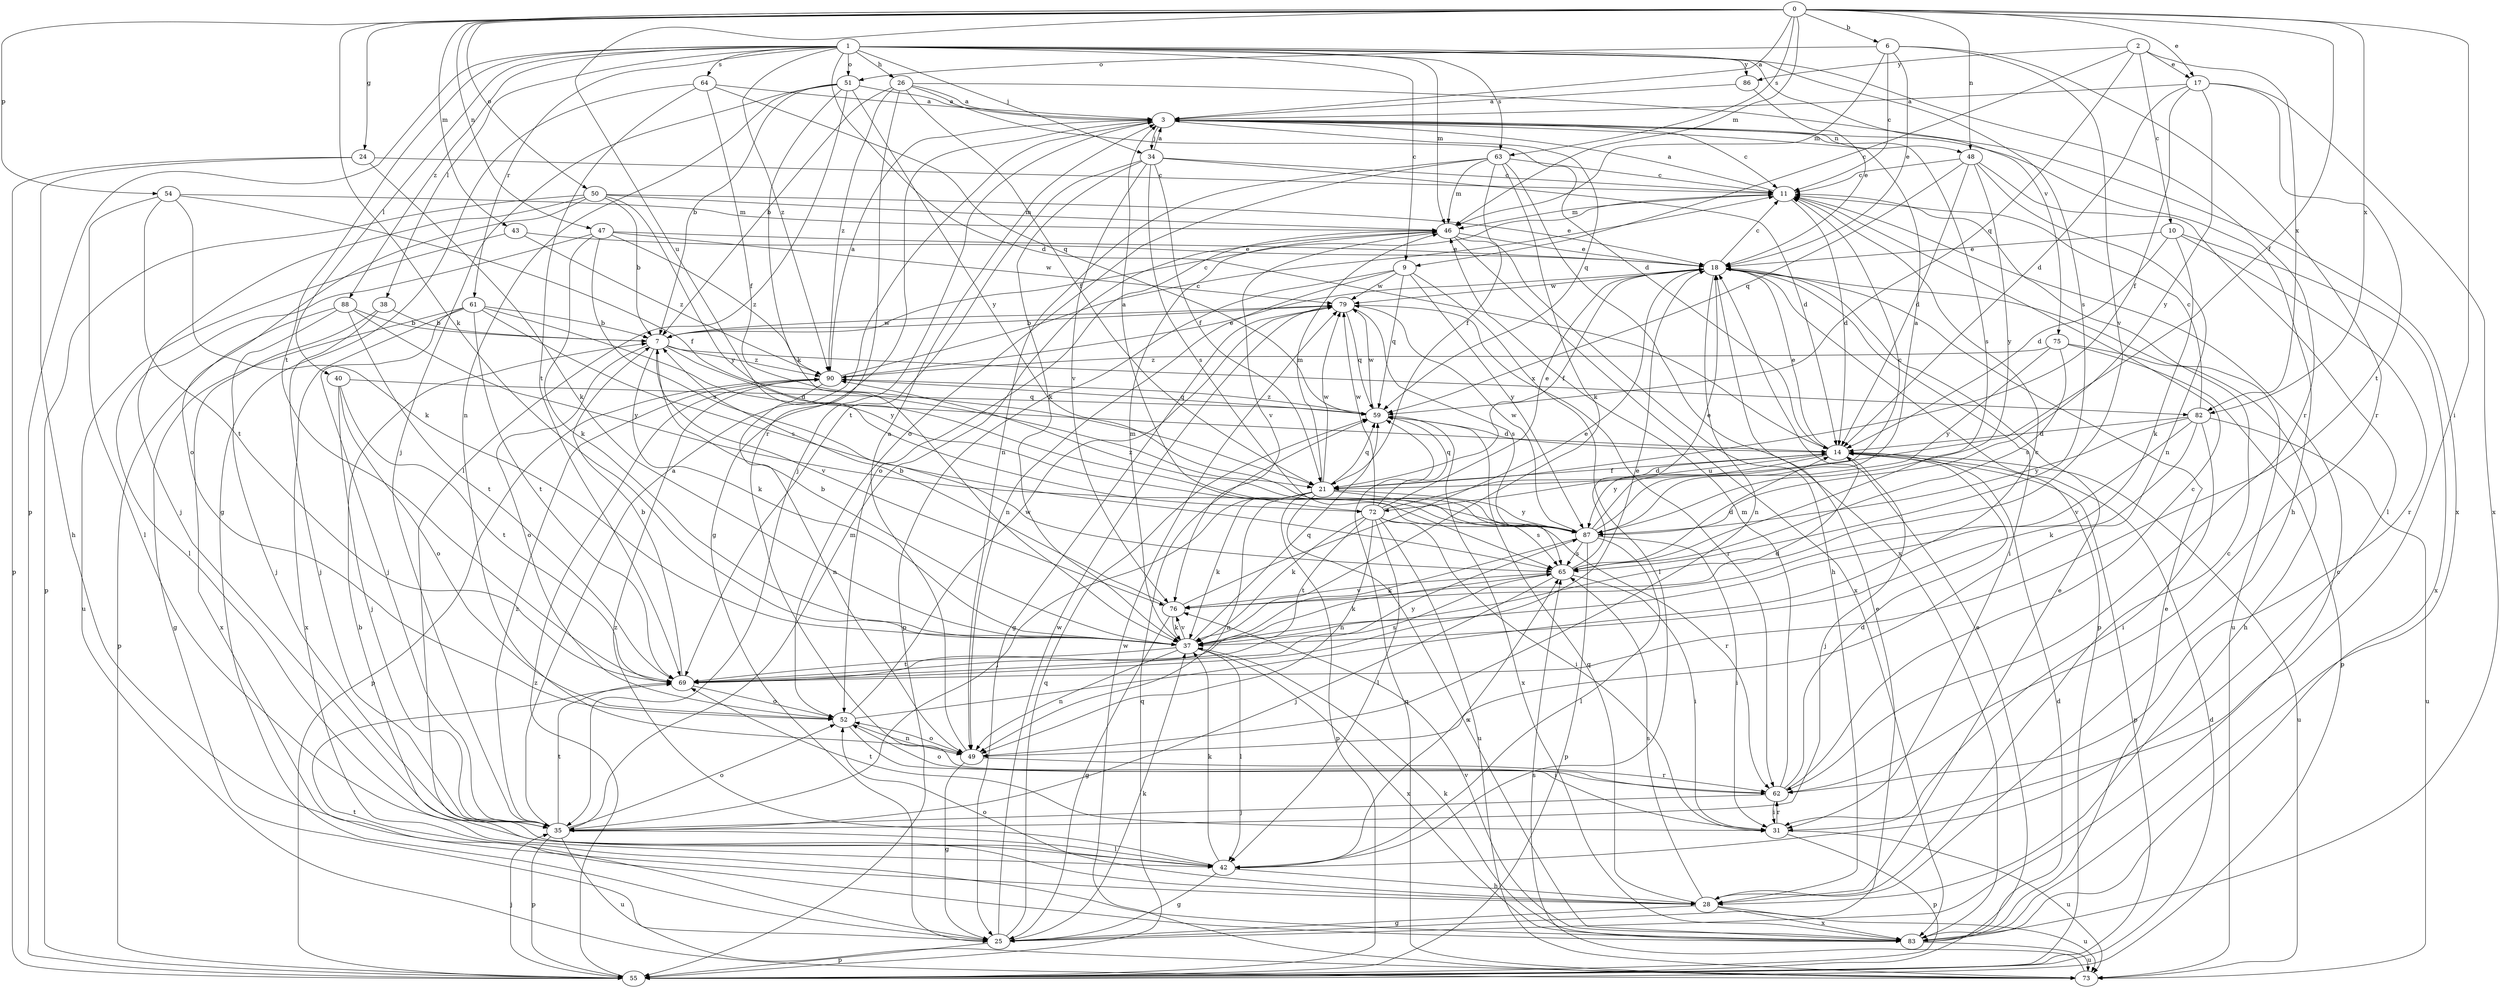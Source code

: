strict digraph  {
0;
1;
2;
3;
6;
7;
9;
10;
11;
14;
17;
18;
21;
24;
25;
26;
28;
31;
34;
35;
37;
38;
40;
42;
43;
46;
47;
48;
49;
50;
51;
52;
54;
55;
59;
61;
62;
63;
64;
65;
69;
72;
73;
75;
76;
79;
82;
83;
86;
87;
88;
90;
0 -> 3  [label=a];
0 -> 6  [label=b];
0 -> 17  [label=e];
0 -> 21  [label=f];
0 -> 24  [label=g];
0 -> 31  [label=i];
0 -> 37  [label=k];
0 -> 43  [label=m];
0 -> 46  [label=m];
0 -> 47  [label=n];
0 -> 48  [label=n];
0 -> 50  [label=o];
0 -> 54  [label=p];
0 -> 63  [label=s];
0 -> 72  [label=u];
0 -> 82  [label=x];
1 -> 9  [label=c];
1 -> 14  [label=d];
1 -> 26  [label=h];
1 -> 34  [label=j];
1 -> 38  [label=l];
1 -> 40  [label=l];
1 -> 46  [label=m];
1 -> 51  [label=o];
1 -> 55  [label=p];
1 -> 61  [label=r];
1 -> 62  [label=r];
1 -> 63  [label=s];
1 -> 64  [label=s];
1 -> 65  [label=s];
1 -> 69  [label=t];
1 -> 75  [label=v];
1 -> 86  [label=y];
1 -> 88  [label=z];
1 -> 90  [label=z];
2 -> 9  [label=c];
2 -> 10  [label=c];
2 -> 17  [label=e];
2 -> 59  [label=q];
2 -> 82  [label=x];
2 -> 86  [label=y];
3 -> 11  [label=c];
3 -> 25  [label=g];
3 -> 28  [label=h];
3 -> 34  [label=j];
3 -> 35  [label=j];
3 -> 48  [label=n];
3 -> 59  [label=q];
3 -> 65  [label=s];
6 -> 11  [label=c];
6 -> 18  [label=e];
6 -> 46  [label=m];
6 -> 51  [label=o];
6 -> 62  [label=r];
6 -> 76  [label=v];
7 -> 11  [label=c];
7 -> 14  [label=d];
7 -> 37  [label=k];
7 -> 52  [label=o];
7 -> 76  [label=v];
7 -> 79  [label=w];
7 -> 82  [label=x];
7 -> 90  [label=z];
9 -> 42  [label=l];
9 -> 49  [label=n];
9 -> 55  [label=p];
9 -> 59  [label=q];
9 -> 79  [label=w];
9 -> 87  [label=y];
10 -> 14  [label=d];
10 -> 18  [label=e];
10 -> 37  [label=k];
10 -> 62  [label=r];
10 -> 83  [label=x];
11 -> 3  [label=a];
11 -> 14  [label=d];
11 -> 46  [label=m];
14 -> 18  [label=e];
14 -> 21  [label=f];
14 -> 35  [label=j];
14 -> 55  [label=p];
14 -> 72  [label=u];
14 -> 73  [label=u];
14 -> 87  [label=y];
17 -> 3  [label=a];
17 -> 14  [label=d];
17 -> 21  [label=f];
17 -> 69  [label=t];
17 -> 83  [label=x];
17 -> 87  [label=y];
18 -> 11  [label=c];
18 -> 21  [label=f];
18 -> 31  [label=i];
18 -> 49  [label=n];
18 -> 55  [label=p];
18 -> 73  [label=u];
18 -> 79  [label=w];
21 -> 35  [label=j];
21 -> 37  [label=k];
21 -> 46  [label=m];
21 -> 49  [label=n];
21 -> 55  [label=p];
21 -> 59  [label=q];
21 -> 65  [label=s];
21 -> 79  [label=w];
21 -> 83  [label=x];
21 -> 87  [label=y];
24 -> 11  [label=c];
24 -> 28  [label=h];
24 -> 37  [label=k];
24 -> 55  [label=p];
25 -> 11  [label=c];
25 -> 18  [label=e];
25 -> 37  [label=k];
25 -> 55  [label=p];
25 -> 59  [label=q];
25 -> 69  [label=t];
25 -> 79  [label=w];
26 -> 3  [label=a];
26 -> 7  [label=b];
26 -> 14  [label=d];
26 -> 21  [label=f];
26 -> 62  [label=r];
26 -> 83  [label=x];
26 -> 90  [label=z];
28 -> 7  [label=b];
28 -> 11  [label=c];
28 -> 18  [label=e];
28 -> 25  [label=g];
28 -> 52  [label=o];
28 -> 59  [label=q];
28 -> 65  [label=s];
28 -> 73  [label=u];
28 -> 83  [label=x];
31 -> 55  [label=p];
31 -> 62  [label=r];
31 -> 69  [label=t];
31 -> 73  [label=u];
34 -> 3  [label=a];
34 -> 11  [label=c];
34 -> 14  [label=d];
34 -> 21  [label=f];
34 -> 37  [label=k];
34 -> 65  [label=s];
34 -> 69  [label=t];
34 -> 76  [label=v];
35 -> 3  [label=a];
35 -> 42  [label=l];
35 -> 46  [label=m];
35 -> 52  [label=o];
35 -> 55  [label=p];
35 -> 69  [label=t];
35 -> 73  [label=u];
35 -> 90  [label=z];
37 -> 7  [label=b];
37 -> 14  [label=d];
37 -> 42  [label=l];
37 -> 46  [label=m];
37 -> 49  [label=n];
37 -> 59  [label=q];
37 -> 69  [label=t];
37 -> 76  [label=v];
37 -> 83  [label=x];
38 -> 7  [label=b];
38 -> 35  [label=j];
38 -> 83  [label=x];
40 -> 35  [label=j];
40 -> 52  [label=o];
40 -> 59  [label=q];
40 -> 69  [label=t];
42 -> 25  [label=g];
42 -> 28  [label=h];
42 -> 37  [label=k];
42 -> 65  [label=s];
42 -> 90  [label=z];
43 -> 18  [label=e];
43 -> 73  [label=u];
43 -> 90  [label=z];
46 -> 18  [label=e];
46 -> 28  [label=h];
46 -> 52  [label=o];
46 -> 76  [label=v];
46 -> 83  [label=x];
47 -> 18  [label=e];
47 -> 37  [label=k];
47 -> 42  [label=l];
47 -> 65  [label=s];
47 -> 79  [label=w];
47 -> 90  [label=z];
48 -> 11  [label=c];
48 -> 14  [label=d];
48 -> 42  [label=l];
48 -> 49  [label=n];
48 -> 59  [label=q];
48 -> 87  [label=y];
49 -> 3  [label=a];
49 -> 25  [label=g];
49 -> 52  [label=o];
49 -> 62  [label=r];
50 -> 7  [label=b];
50 -> 18  [label=e];
50 -> 35  [label=j];
50 -> 46  [label=m];
50 -> 52  [label=o];
50 -> 55  [label=p];
50 -> 87  [label=y];
51 -> 3  [label=a];
51 -> 7  [label=b];
51 -> 35  [label=j];
51 -> 37  [label=k];
51 -> 42  [label=l];
51 -> 49  [label=n];
51 -> 87  [label=y];
52 -> 11  [label=c];
52 -> 31  [label=i];
52 -> 49  [label=n];
52 -> 79  [label=w];
54 -> 21  [label=f];
54 -> 37  [label=k];
54 -> 42  [label=l];
54 -> 46  [label=m];
54 -> 69  [label=t];
55 -> 14  [label=d];
55 -> 18  [label=e];
55 -> 35  [label=j];
55 -> 59  [label=q];
55 -> 90  [label=z];
59 -> 14  [label=d];
59 -> 79  [label=w];
59 -> 83  [label=x];
59 -> 90  [label=z];
61 -> 7  [label=b];
61 -> 25  [label=g];
61 -> 35  [label=j];
61 -> 65  [label=s];
61 -> 69  [label=t];
61 -> 83  [label=x];
61 -> 87  [label=y];
62 -> 11  [label=c];
62 -> 14  [label=d];
62 -> 31  [label=i];
62 -> 35  [label=j];
62 -> 46  [label=m];
62 -> 52  [label=o];
63 -> 11  [label=c];
63 -> 21  [label=f];
63 -> 37  [label=k];
63 -> 46  [label=m];
63 -> 49  [label=n];
63 -> 52  [label=o];
63 -> 83  [label=x];
64 -> 3  [label=a];
64 -> 21  [label=f];
64 -> 25  [label=g];
64 -> 59  [label=q];
64 -> 69  [label=t];
65 -> 14  [label=d];
65 -> 18  [label=e];
65 -> 31  [label=i];
65 -> 35  [label=j];
65 -> 37  [label=k];
65 -> 76  [label=v];
69 -> 7  [label=b];
69 -> 18  [label=e];
69 -> 52  [label=o];
69 -> 65  [label=s];
69 -> 87  [label=y];
72 -> 3  [label=a];
72 -> 14  [label=d];
72 -> 18  [label=e];
72 -> 31  [label=i];
72 -> 37  [label=k];
72 -> 42  [label=l];
72 -> 49  [label=n];
72 -> 59  [label=q];
72 -> 62  [label=r];
72 -> 69  [label=t];
72 -> 73  [label=u];
72 -> 79  [label=w];
73 -> 59  [label=q];
73 -> 65  [label=s];
73 -> 79  [label=w];
75 -> 28  [label=h];
75 -> 55  [label=p];
75 -> 65  [label=s];
75 -> 87  [label=y];
75 -> 90  [label=z];
76 -> 7  [label=b];
76 -> 18  [label=e];
76 -> 25  [label=g];
76 -> 37  [label=k];
79 -> 7  [label=b];
79 -> 25  [label=g];
79 -> 59  [label=q];
79 -> 62  [label=r];
79 -> 65  [label=s];
82 -> 11  [label=c];
82 -> 14  [label=d];
82 -> 31  [label=i];
82 -> 37  [label=k];
82 -> 73  [label=u];
82 -> 76  [label=v];
82 -> 87  [label=y];
83 -> 14  [label=d];
83 -> 18  [label=e];
83 -> 37  [label=k];
83 -> 73  [label=u];
83 -> 76  [label=v];
86 -> 3  [label=a];
86 -> 18  [label=e];
87 -> 3  [label=a];
87 -> 11  [label=c];
87 -> 31  [label=i];
87 -> 37  [label=k];
87 -> 42  [label=l];
87 -> 55  [label=p];
87 -> 65  [label=s];
87 -> 79  [label=w];
87 -> 90  [label=z];
88 -> 7  [label=b];
88 -> 35  [label=j];
88 -> 55  [label=p];
88 -> 69  [label=t];
88 -> 87  [label=y];
90 -> 3  [label=a];
90 -> 11  [label=c];
90 -> 18  [label=e];
90 -> 49  [label=n];
90 -> 55  [label=p];
90 -> 59  [label=q];
}
